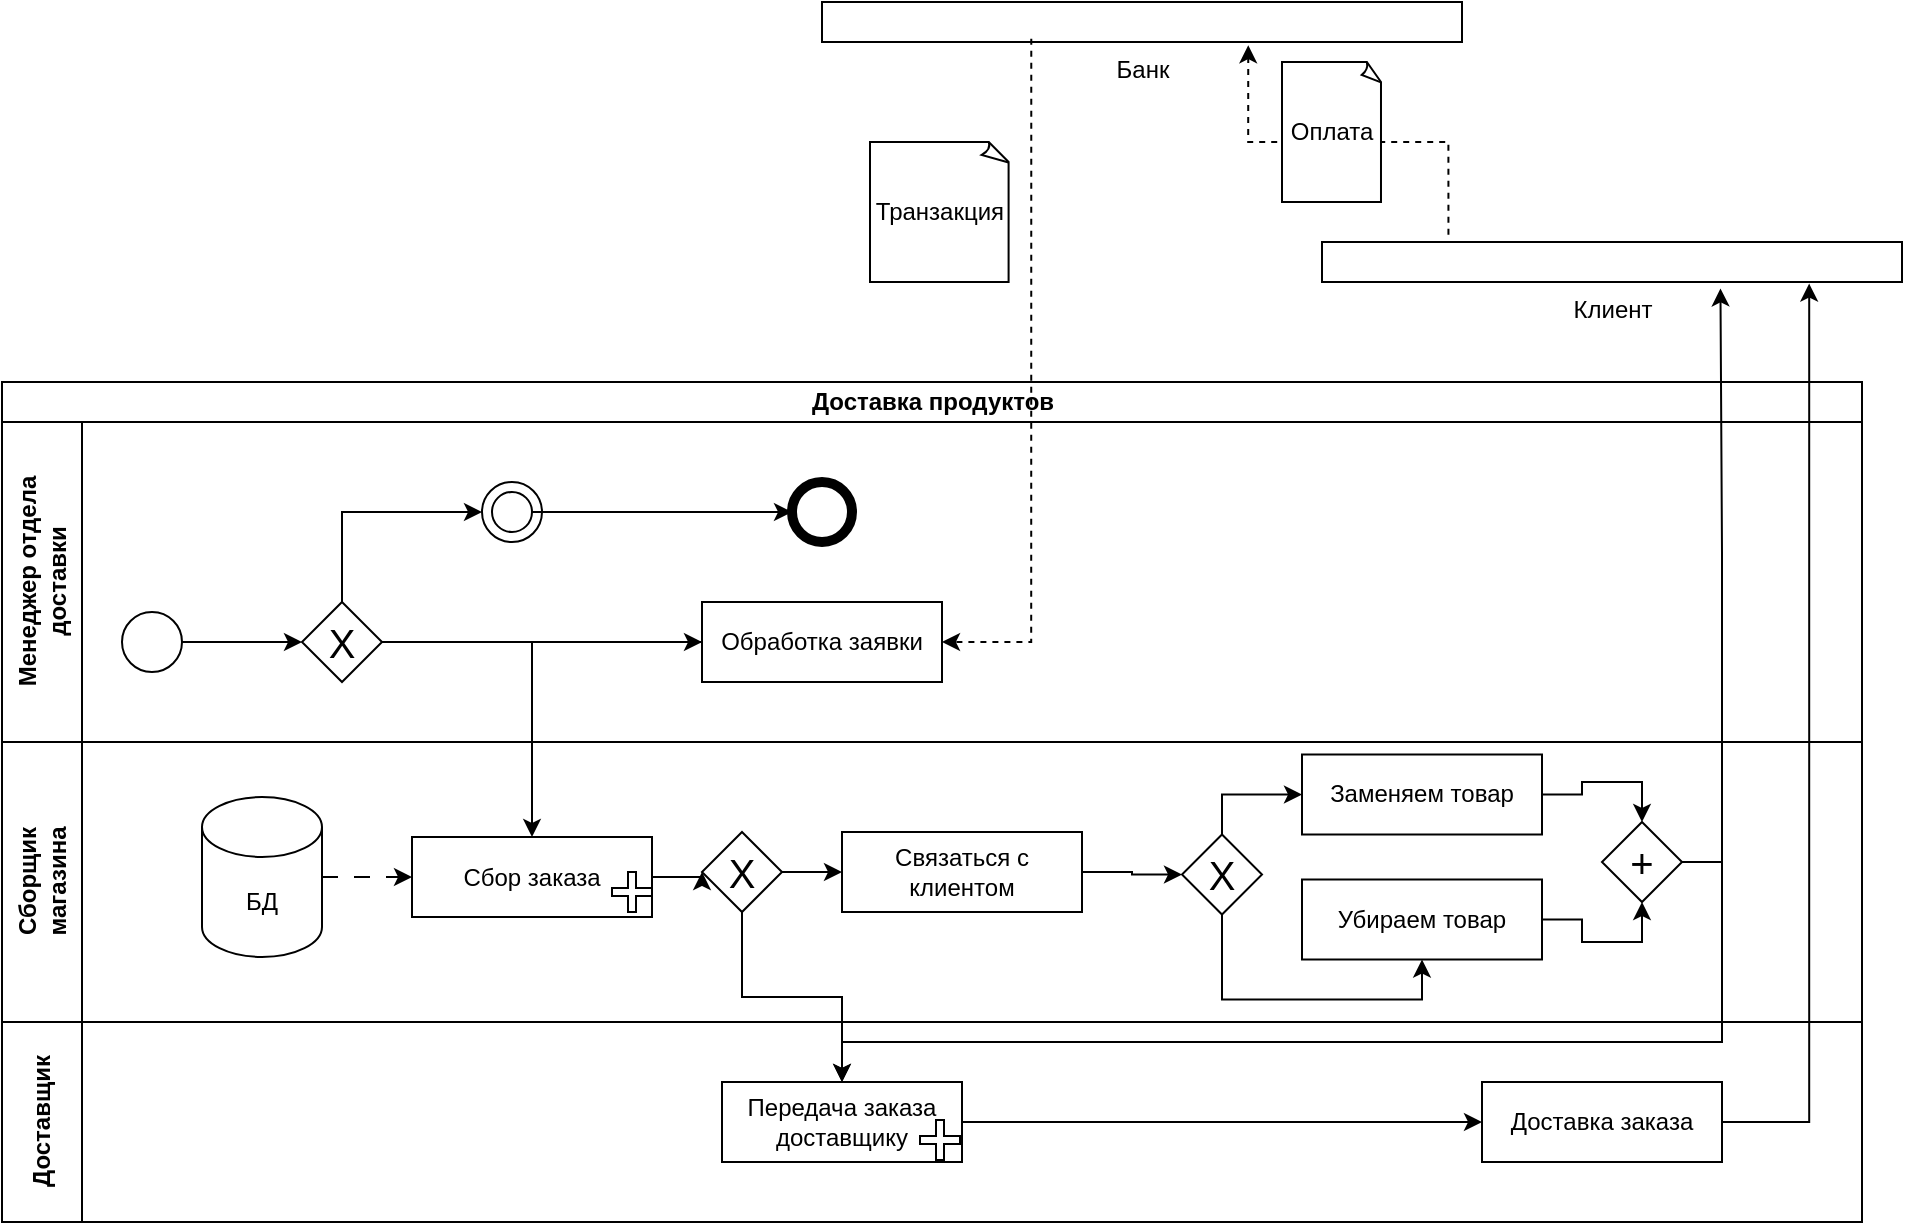 <mxfile version="22.1.7" type="github">
  <diagram name="Page-1" id="g7xDkqDXQKp5qPI7Yc5G">
    <mxGraphModel dx="1050" dy="2134" grid="1" gridSize="10" guides="1" tooltips="1" connect="1" arrows="1" fold="1" page="1" pageScale="1" pageWidth="900" pageHeight="1600" math="0" shadow="0">
      <root>
        <mxCell id="0" />
        <mxCell id="1" parent="0" />
        <mxCell id="lTWDBtC7L2UKcayPt37o-5" value="Доставка продуктов" style="swimlane;childLayout=stackLayout;resizeParent=1;resizeParentMax=0;horizontal=1;startSize=20;horizontalStack=0;html=1;" vertex="1" parent="1">
          <mxGeometry x="30" y="100" width="930" height="420" as="geometry" />
        </mxCell>
        <mxCell id="lTWDBtC7L2UKcayPt37o-6" value="Менеджер отдела &lt;br&gt;доставки" style="swimlane;startSize=40;horizontal=0;html=1;" vertex="1" parent="lTWDBtC7L2UKcayPt37o-5">
          <mxGeometry y="20" width="930" height="160" as="geometry" />
        </mxCell>
        <mxCell id="lTWDBtC7L2UKcayPt37o-57" style="edgeStyle=orthogonalEdgeStyle;rounded=0;orthogonalLoop=1;jettySize=auto;html=1;exitX=1;exitY=0.5;exitDx=0;exitDy=0;entryX=0;entryY=0.5;entryDx=0;entryDy=0;" edge="1" parent="lTWDBtC7L2UKcayPt37o-6" source="lTWDBtC7L2UKcayPt37o-15" target="lTWDBtC7L2UKcayPt37o-24">
          <mxGeometry relative="1" as="geometry" />
        </mxCell>
        <mxCell id="lTWDBtC7L2UKcayPt37o-15" value="" style="ellipse;whiteSpace=wrap;html=1;" vertex="1" parent="lTWDBtC7L2UKcayPt37o-6">
          <mxGeometry x="60" y="95" width="30" height="30" as="geometry" />
        </mxCell>
        <mxCell id="lTWDBtC7L2UKcayPt37o-18" value="Обработка заявки" style="rounded=0;whiteSpace=wrap;html=1;" vertex="1" parent="lTWDBtC7L2UKcayPt37o-6">
          <mxGeometry x="350" y="90" width="120" height="40" as="geometry" />
        </mxCell>
        <mxCell id="lTWDBtC7L2UKcayPt37o-20" value="" style="ellipse;whiteSpace=wrap;html=1;aspect=fixed;" vertex="1" parent="lTWDBtC7L2UKcayPt37o-6">
          <mxGeometry x="240" y="30" width="30" height="30" as="geometry" />
        </mxCell>
        <mxCell id="lTWDBtC7L2UKcayPt37o-35" style="edgeStyle=orthogonalEdgeStyle;rounded=0;orthogonalLoop=1;jettySize=auto;html=1;exitX=1;exitY=0.5;exitDx=0;exitDy=0;entryX=0;entryY=0.5;entryDx=0;entryDy=0;" edge="1" parent="lTWDBtC7L2UKcayPt37o-6" source="lTWDBtC7L2UKcayPt37o-19" target="lTWDBtC7L2UKcayPt37o-28">
          <mxGeometry relative="1" as="geometry" />
        </mxCell>
        <mxCell id="lTWDBtC7L2UKcayPt37o-19" value="" style="ellipse;whiteSpace=wrap;html=1;aspect=fixed;" vertex="1" parent="lTWDBtC7L2UKcayPt37o-6">
          <mxGeometry x="245" y="35" width="20" height="20" as="geometry" />
        </mxCell>
        <mxCell id="lTWDBtC7L2UKcayPt37o-25" style="edgeStyle=orthogonalEdgeStyle;rounded=0;orthogonalLoop=1;jettySize=auto;html=1;exitX=1;exitY=0.5;exitDx=0;exitDy=0;entryX=0;entryY=0.5;entryDx=0;entryDy=0;" edge="1" parent="lTWDBtC7L2UKcayPt37o-6" source="lTWDBtC7L2UKcayPt37o-24" target="lTWDBtC7L2UKcayPt37o-18">
          <mxGeometry relative="1" as="geometry" />
        </mxCell>
        <mxCell id="lTWDBtC7L2UKcayPt37o-29" style="edgeStyle=orthogonalEdgeStyle;rounded=0;orthogonalLoop=1;jettySize=auto;html=1;exitX=0.5;exitY=0;exitDx=0;exitDy=0;entryX=0;entryY=0.5;entryDx=0;entryDy=0;" edge="1" parent="lTWDBtC7L2UKcayPt37o-6" source="lTWDBtC7L2UKcayPt37o-24" target="lTWDBtC7L2UKcayPt37o-20">
          <mxGeometry relative="1" as="geometry" />
        </mxCell>
        <mxCell id="lTWDBtC7L2UKcayPt37o-24" value="&lt;font style=&quot;font-size: 20px;&quot;&gt;Х&lt;/font&gt;" style="rhombus;whiteSpace=wrap;html=1;" vertex="1" parent="lTWDBtC7L2UKcayPt37o-6">
          <mxGeometry x="150" y="90" width="40" height="40" as="geometry" />
        </mxCell>
        <mxCell id="lTWDBtC7L2UKcayPt37o-28" value="" style="ellipse;whiteSpace=wrap;html=1;strokeWidth=5;" vertex="1" parent="lTWDBtC7L2UKcayPt37o-6">
          <mxGeometry x="395" y="30" width="30" height="30" as="geometry" />
        </mxCell>
        <mxCell id="lTWDBtC7L2UKcayPt37o-7" value="Сборщик &lt;br&gt;магазина" style="swimlane;startSize=40;horizontal=0;html=1;" vertex="1" parent="lTWDBtC7L2UKcayPt37o-5">
          <mxGeometry y="180" width="930" height="140" as="geometry" />
        </mxCell>
        <mxCell id="lTWDBtC7L2UKcayPt37o-46" style="edgeStyle=orthogonalEdgeStyle;rounded=0;orthogonalLoop=1;jettySize=auto;html=1;exitX=1;exitY=0.5;exitDx=0;exitDy=0;entryX=0;entryY=0.5;entryDx=0;entryDy=0;" edge="1" parent="lTWDBtC7L2UKcayPt37o-7" source="lTWDBtC7L2UKcayPt37o-22" target="lTWDBtC7L2UKcayPt37o-43">
          <mxGeometry relative="1" as="geometry" />
        </mxCell>
        <mxCell id="lTWDBtC7L2UKcayPt37o-22" value="Сбор заказа" style="whiteSpace=wrap;html=1;rounded=0;" vertex="1" parent="lTWDBtC7L2UKcayPt37o-7">
          <mxGeometry x="205" y="47.5" width="120" height="40" as="geometry" />
        </mxCell>
        <mxCell id="lTWDBtC7L2UKcayPt37o-31" style="edgeStyle=orthogonalEdgeStyle;rounded=0;orthogonalLoop=1;jettySize=auto;html=1;exitX=1;exitY=0.5;exitDx=0;exitDy=0;exitPerimeter=0;entryX=0;entryY=0.5;entryDx=0;entryDy=0;dashed=1;dashPattern=8 8;" edge="1" parent="lTWDBtC7L2UKcayPt37o-7" source="lTWDBtC7L2UKcayPt37o-30" target="lTWDBtC7L2UKcayPt37o-22">
          <mxGeometry relative="1" as="geometry" />
        </mxCell>
        <mxCell id="lTWDBtC7L2UKcayPt37o-30" value="БД" style="shape=cylinder3;whiteSpace=wrap;html=1;boundedLbl=1;backgroundOutline=1;size=15;" vertex="1" parent="lTWDBtC7L2UKcayPt37o-7">
          <mxGeometry x="100" y="27.5" width="60" height="80" as="geometry" />
        </mxCell>
        <mxCell id="lTWDBtC7L2UKcayPt37o-59" style="edgeStyle=orthogonalEdgeStyle;rounded=0;orthogonalLoop=1;jettySize=auto;html=1;exitX=1;exitY=0.5;exitDx=0;exitDy=0;entryX=0;entryY=0.5;entryDx=0;entryDy=0;" edge="1" parent="lTWDBtC7L2UKcayPt37o-7" source="lTWDBtC7L2UKcayPt37o-43" target="lTWDBtC7L2UKcayPt37o-60">
          <mxGeometry relative="1" as="geometry">
            <mxPoint x="510" y="67.5" as="targetPoint" />
          </mxGeometry>
        </mxCell>
        <mxCell id="lTWDBtC7L2UKcayPt37o-43" value="&lt;font style=&quot;font-size: 20px;&quot;&gt;Х&lt;/font&gt;" style="rhombus;whiteSpace=wrap;html=1;" vertex="1" parent="lTWDBtC7L2UKcayPt37o-7">
          <mxGeometry x="350" y="45" width="40" height="40" as="geometry" />
        </mxCell>
        <mxCell id="lTWDBtC7L2UKcayPt37o-44" value="" style="shape=cross;whiteSpace=wrap;html=1;" vertex="1" parent="lTWDBtC7L2UKcayPt37o-7">
          <mxGeometry x="305" y="65" width="20" height="20" as="geometry" />
        </mxCell>
        <mxCell id="lTWDBtC7L2UKcayPt37o-68" style="edgeStyle=orthogonalEdgeStyle;rounded=0;orthogonalLoop=1;jettySize=auto;html=1;exitX=1;exitY=0.5;exitDx=0;exitDy=0;entryX=0;entryY=0.5;entryDx=0;entryDy=0;" edge="1" parent="lTWDBtC7L2UKcayPt37o-7" source="lTWDBtC7L2UKcayPt37o-60" target="lTWDBtC7L2UKcayPt37o-63">
          <mxGeometry relative="1" as="geometry" />
        </mxCell>
        <mxCell id="lTWDBtC7L2UKcayPt37o-60" value="Связаться с клиентом" style="whiteSpace=wrap;html=1;rounded=0;" vertex="1" parent="lTWDBtC7L2UKcayPt37o-7">
          <mxGeometry x="420" y="45" width="120" height="40" as="geometry" />
        </mxCell>
        <mxCell id="lTWDBtC7L2UKcayPt37o-66" style="edgeStyle=orthogonalEdgeStyle;rounded=0;orthogonalLoop=1;jettySize=auto;html=1;exitX=0.5;exitY=0;exitDx=0;exitDy=0;entryX=0;entryY=0.5;entryDx=0;entryDy=0;" edge="1" parent="lTWDBtC7L2UKcayPt37o-7" source="lTWDBtC7L2UKcayPt37o-63" target="lTWDBtC7L2UKcayPt37o-64">
          <mxGeometry relative="1" as="geometry" />
        </mxCell>
        <mxCell id="lTWDBtC7L2UKcayPt37o-70" style="edgeStyle=orthogonalEdgeStyle;rounded=0;orthogonalLoop=1;jettySize=auto;html=1;exitX=0.5;exitY=1;exitDx=0;exitDy=0;entryX=0.5;entryY=1;entryDx=0;entryDy=0;" edge="1" parent="lTWDBtC7L2UKcayPt37o-7" source="lTWDBtC7L2UKcayPt37o-63" target="lTWDBtC7L2UKcayPt37o-67">
          <mxGeometry relative="1" as="geometry" />
        </mxCell>
        <mxCell id="lTWDBtC7L2UKcayPt37o-63" value="&lt;font style=&quot;font-size: 20px;&quot;&gt;Х&lt;/font&gt;" style="rhombus;whiteSpace=wrap;html=1;" vertex="1" parent="lTWDBtC7L2UKcayPt37o-7">
          <mxGeometry x="590" y="46.25" width="40" height="40" as="geometry" />
        </mxCell>
        <mxCell id="lTWDBtC7L2UKcayPt37o-73" style="edgeStyle=orthogonalEdgeStyle;rounded=0;orthogonalLoop=1;jettySize=auto;html=1;exitX=1;exitY=0.5;exitDx=0;exitDy=0;entryX=0.5;entryY=0;entryDx=0;entryDy=0;" edge="1" parent="lTWDBtC7L2UKcayPt37o-7" source="lTWDBtC7L2UKcayPt37o-64" target="lTWDBtC7L2UKcayPt37o-72">
          <mxGeometry relative="1" as="geometry" />
        </mxCell>
        <mxCell id="lTWDBtC7L2UKcayPt37o-64" value="Заменяем товар" style="whiteSpace=wrap;html=1;rounded=0;" vertex="1" parent="lTWDBtC7L2UKcayPt37o-7">
          <mxGeometry x="650" y="6.25" width="120" height="40" as="geometry" />
        </mxCell>
        <mxCell id="lTWDBtC7L2UKcayPt37o-74" style="edgeStyle=orthogonalEdgeStyle;rounded=0;orthogonalLoop=1;jettySize=auto;html=1;exitX=1;exitY=0.5;exitDx=0;exitDy=0;entryX=0.5;entryY=1;entryDx=0;entryDy=0;" edge="1" parent="lTWDBtC7L2UKcayPt37o-7" source="lTWDBtC7L2UKcayPt37o-67" target="lTWDBtC7L2UKcayPt37o-72">
          <mxGeometry relative="1" as="geometry" />
        </mxCell>
        <mxCell id="lTWDBtC7L2UKcayPt37o-67" value="Убираем товар" style="whiteSpace=wrap;html=1;rounded=0;" vertex="1" parent="lTWDBtC7L2UKcayPt37o-7">
          <mxGeometry x="650" y="68.75" width="120" height="40" as="geometry" />
        </mxCell>
        <mxCell id="lTWDBtC7L2UKcayPt37o-72" value="&lt;font style=&quot;font-size: 20px;&quot;&gt;+&lt;/font&gt;" style="rhombus;whiteSpace=wrap;html=1;" vertex="1" parent="lTWDBtC7L2UKcayPt37o-7">
          <mxGeometry x="800" y="40" width="40" height="40" as="geometry" />
        </mxCell>
        <mxCell id="lTWDBtC7L2UKcayPt37o-8" value="Доставщик" style="swimlane;startSize=40;horizontal=0;html=1;" vertex="1" parent="lTWDBtC7L2UKcayPt37o-5">
          <mxGeometry y="320" width="930" height="100" as="geometry" />
        </mxCell>
        <mxCell id="lTWDBtC7L2UKcayPt37o-53" style="edgeStyle=orthogonalEdgeStyle;rounded=0;orthogonalLoop=1;jettySize=auto;html=1;exitX=1;exitY=0.5;exitDx=0;exitDy=0;entryX=0;entryY=0.5;entryDx=0;entryDy=0;" edge="1" parent="lTWDBtC7L2UKcayPt37o-8" source="lTWDBtC7L2UKcayPt37o-50" target="lTWDBtC7L2UKcayPt37o-52">
          <mxGeometry relative="1" as="geometry" />
        </mxCell>
        <mxCell id="lTWDBtC7L2UKcayPt37o-50" value="Передача заказа доставщику" style="whiteSpace=wrap;html=1;rounded=0;" vertex="1" parent="lTWDBtC7L2UKcayPt37o-8">
          <mxGeometry x="360" y="30" width="120" height="40" as="geometry" />
        </mxCell>
        <mxCell id="lTWDBtC7L2UKcayPt37o-52" value="Доставка заказа" style="whiteSpace=wrap;html=1;rounded=0;" vertex="1" parent="lTWDBtC7L2UKcayPt37o-8">
          <mxGeometry x="740" y="30" width="120" height="40" as="geometry" />
        </mxCell>
        <mxCell id="lTWDBtC7L2UKcayPt37o-23" value="" style="edgeStyle=orthogonalEdgeStyle;rounded=0;orthogonalLoop=1;jettySize=auto;html=1;" edge="1" parent="lTWDBtC7L2UKcayPt37o-5" source="lTWDBtC7L2UKcayPt37o-18" target="lTWDBtC7L2UKcayPt37o-22">
          <mxGeometry relative="1" as="geometry" />
        </mxCell>
        <mxCell id="lTWDBtC7L2UKcayPt37o-51" style="edgeStyle=orthogonalEdgeStyle;rounded=0;orthogonalLoop=1;jettySize=auto;html=1;exitX=0.5;exitY=1;exitDx=0;exitDy=0;entryX=0.5;entryY=0;entryDx=0;entryDy=0;" edge="1" parent="lTWDBtC7L2UKcayPt37o-5" source="lTWDBtC7L2UKcayPt37o-43" target="lTWDBtC7L2UKcayPt37o-50">
          <mxGeometry relative="1" as="geometry" />
        </mxCell>
        <mxCell id="lTWDBtC7L2UKcayPt37o-75" style="edgeStyle=orthogonalEdgeStyle;rounded=0;orthogonalLoop=1;jettySize=auto;html=1;exitX=1;exitY=0.5;exitDx=0;exitDy=0;entryX=0.5;entryY=0;entryDx=0;entryDy=0;" edge="1" parent="lTWDBtC7L2UKcayPt37o-5" source="lTWDBtC7L2UKcayPt37o-72" target="lTWDBtC7L2UKcayPt37o-50">
          <mxGeometry relative="1" as="geometry">
            <Array as="points">
              <mxPoint x="860" y="240" />
              <mxPoint x="860" y="330" />
              <mxPoint x="420" y="330" />
            </Array>
          </mxGeometry>
        </mxCell>
        <mxCell id="lTWDBtC7L2UKcayPt37o-14" value="Клиент" style="verticalLabelPosition=bottom;verticalAlign=top;html=1;shape=mxgraph.basic.rect;fillColor2=none;strokeWidth=1;size=20;indent=5;" vertex="1" parent="1">
          <mxGeometry x="690" y="30" width="290" height="20" as="geometry" />
        </mxCell>
        <mxCell id="lTWDBtC7L2UKcayPt37o-33" value="Банк" style="verticalLabelPosition=bottom;verticalAlign=top;html=1;shape=mxgraph.basic.rect;fillColor2=none;strokeWidth=1;size=20;indent=5;" vertex="1" parent="1">
          <mxGeometry x="440" y="-90" width="320" height="20" as="geometry" />
        </mxCell>
        <mxCell id="lTWDBtC7L2UKcayPt37o-38" style="edgeStyle=orthogonalEdgeStyle;rounded=0;orthogonalLoop=1;jettySize=auto;html=1;exitX=0.327;exitY=0.92;exitDx=0;exitDy=0;entryX=1;entryY=0.5;entryDx=0;entryDy=0;dashed=1;exitPerimeter=0;" edge="1" parent="1" source="lTWDBtC7L2UKcayPt37o-33" target="lTWDBtC7L2UKcayPt37o-18">
          <mxGeometry relative="1" as="geometry" />
        </mxCell>
        <mxCell id="lTWDBtC7L2UKcayPt37o-39" value="Транзакция" style="whiteSpace=wrap;html=1;shape=mxgraph.basic.document" vertex="1" parent="1">
          <mxGeometry x="464" y="-20" width="70" height="70" as="geometry" />
        </mxCell>
        <mxCell id="lTWDBtC7L2UKcayPt37o-41" style="edgeStyle=orthogonalEdgeStyle;rounded=0;orthogonalLoop=1;jettySize=auto;html=1;entryX=0.666;entryY=1.08;entryDx=0;entryDy=0;dashed=1;entryPerimeter=0;exitX=0.218;exitY=-0.18;exitDx=0;exitDy=0;exitPerimeter=0;" edge="1" parent="1" source="lTWDBtC7L2UKcayPt37o-14" target="lTWDBtC7L2UKcayPt37o-33">
          <mxGeometry relative="1" as="geometry">
            <mxPoint x="653" y="-10" as="sourcePoint" />
            <mxPoint x="480" y="-80.5" as="targetPoint" />
          </mxGeometry>
        </mxCell>
        <mxCell id="lTWDBtC7L2UKcayPt37o-42" value="Оплата" style="whiteSpace=wrap;html=1;shape=mxgraph.basic.document" vertex="1" parent="1">
          <mxGeometry x="670" y="-60" width="50" height="70" as="geometry" />
        </mxCell>
        <mxCell id="lTWDBtC7L2UKcayPt37o-56" value="" style="shape=cross;whiteSpace=wrap;html=1;" vertex="1" parent="1">
          <mxGeometry x="489" y="469" width="20" height="20" as="geometry" />
        </mxCell>
        <mxCell id="lTWDBtC7L2UKcayPt37o-58" style="edgeStyle=orthogonalEdgeStyle;rounded=0;orthogonalLoop=1;jettySize=auto;html=1;exitX=1;exitY=0.5;exitDx=0;exitDy=0;entryX=0.84;entryY=1.04;entryDx=0;entryDy=0;entryPerimeter=0;" edge="1" parent="1" source="lTWDBtC7L2UKcayPt37o-52" target="lTWDBtC7L2UKcayPt37o-14">
          <mxGeometry relative="1" as="geometry" />
        </mxCell>
        <mxCell id="lTWDBtC7L2UKcayPt37o-76" style="edgeStyle=orthogonalEdgeStyle;rounded=0;orthogonalLoop=1;jettySize=auto;html=1;exitX=1;exitY=0.5;exitDx=0;exitDy=0;entryX=0.687;entryY=1.16;entryDx=0;entryDy=0;entryPerimeter=0;" edge="1" parent="1" source="lTWDBtC7L2UKcayPt37o-72" target="lTWDBtC7L2UKcayPt37o-14">
          <mxGeometry relative="1" as="geometry" />
        </mxCell>
      </root>
    </mxGraphModel>
  </diagram>
</mxfile>
